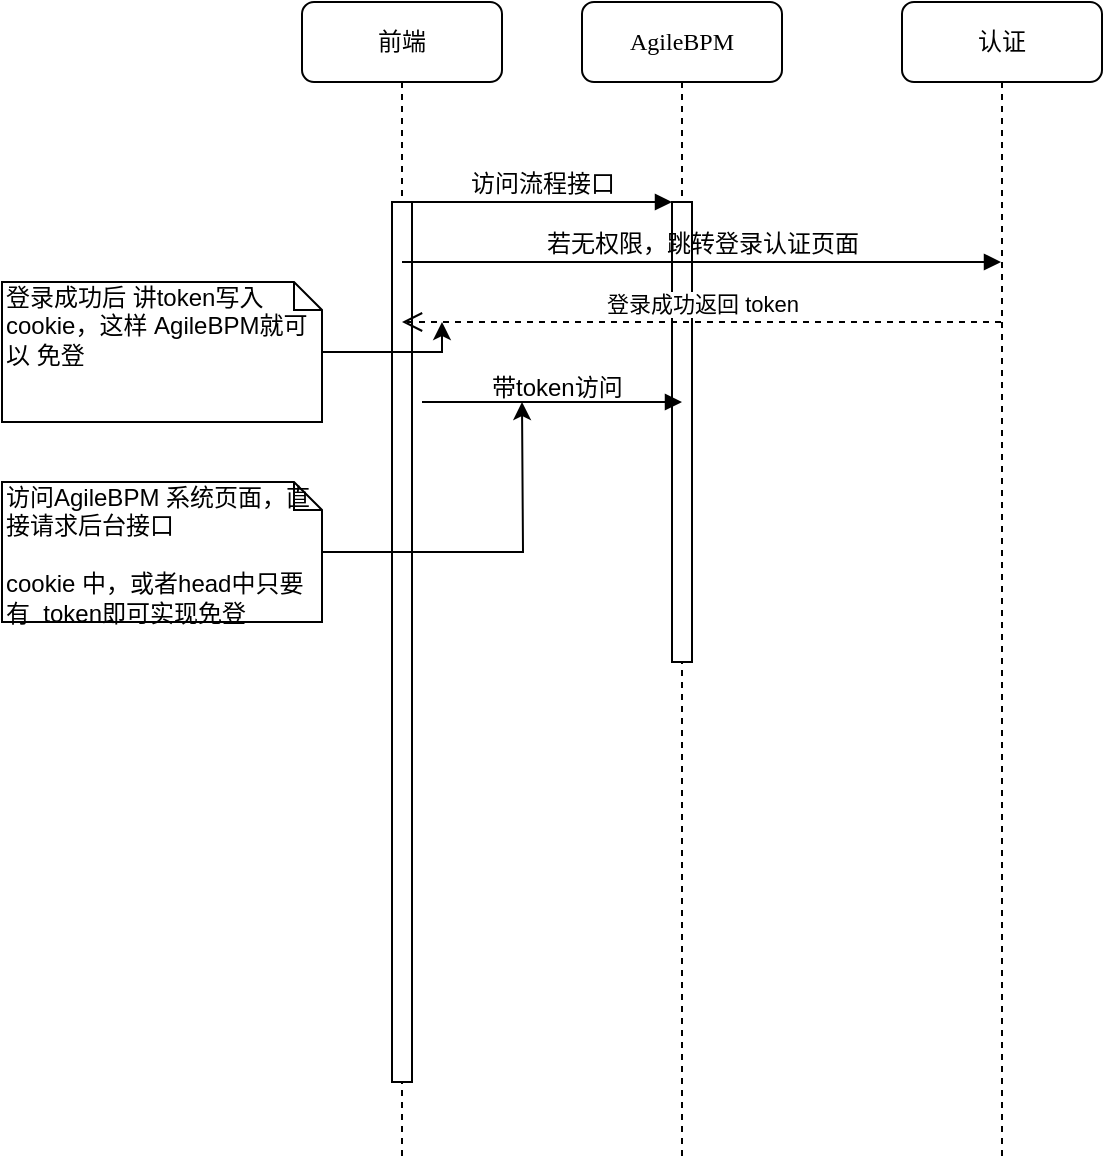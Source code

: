 <mxfile version="10.8.0" type="github"><diagram name="Page-1" id="13e1069c-82ec-6db2-03f1-153e76fe0fe0"><mxGraphModel dx="1796" dy="789" grid="1" gridSize="10" guides="1" tooltips="1" connect="1" arrows="1" fold="1" page="1" pageScale="1" pageWidth="1100" pageHeight="850" background="#ffffff" math="0" shadow="0"><root><mxCell id="0"/><mxCell id="1" parent="0"/><mxCell id="7baba1c4bc27f4b0-2" value="&lt;span&gt;AgileBPM&lt;/span&gt;" style="shape=umlLifeline;perimeter=lifelinePerimeter;whiteSpace=wrap;html=1;container=1;collapsible=0;recursiveResize=0;outlineConnect=0;rounded=1;shadow=0;comic=0;labelBackgroundColor=none;strokeColor=#000000;strokeWidth=1;fillColor=#FFFFFF;fontFamily=Verdana;fontSize=12;fontColor=#000000;align=center;" parent="1" vertex="1"><mxGeometry x="240" y="80" width="100" height="580" as="geometry"/></mxCell><mxCell id="7baba1c4bc27f4b0-10" value="" style="html=1;points=[];perimeter=orthogonalPerimeter;rounded=0;shadow=0;comic=0;labelBackgroundColor=none;strokeColor=#000000;strokeWidth=1;fillColor=#FFFFFF;fontFamily=Verdana;fontSize=12;fontColor=#000000;align=center;" parent="7baba1c4bc27f4b0-2" vertex="1"><mxGeometry x="45" y="100" width="10" height="230" as="geometry"/></mxCell><mxCell id="7baba1c4bc27f4b0-3" value="认证" style="shape=umlLifeline;perimeter=lifelinePerimeter;whiteSpace=wrap;html=1;container=1;collapsible=0;recursiveResize=0;outlineConnect=0;rounded=1;shadow=0;comic=0;labelBackgroundColor=none;strokeColor=#000000;strokeWidth=1;fillColor=#FFFFFF;fontFamily=Verdana;fontSize=12;fontColor=#000000;align=center;" parent="1" vertex="1"><mxGeometry x="400" y="80" width="100" height="580" as="geometry"/></mxCell><mxCell id="7baba1c4bc27f4b0-8" value="前端" style="shape=umlLifeline;perimeter=lifelinePerimeter;whiteSpace=wrap;html=1;container=1;collapsible=0;recursiveResize=0;outlineConnect=0;rounded=1;shadow=0;comic=0;labelBackgroundColor=none;strokeColor=#000000;strokeWidth=1;fillColor=#FFFFFF;fontFamily=Verdana;fontSize=12;fontColor=#000000;align=center;" parent="1" vertex="1"><mxGeometry x="100" y="80" width="100" height="580" as="geometry"/></mxCell><mxCell id="7baba1c4bc27f4b0-9" value="" style="html=1;points=[];perimeter=orthogonalPerimeter;rounded=0;shadow=0;comic=0;labelBackgroundColor=none;strokeColor=#000000;strokeWidth=1;fillColor=#FFFFFF;fontFamily=Verdana;fontSize=12;fontColor=#000000;align=center;" parent="7baba1c4bc27f4b0-8" vertex="1"><mxGeometry x="45" y="100" width="10" height="440" as="geometry"/></mxCell><mxCell id="un4294jLihn_lKGv8hkE-5" value="" style="endArrow=block;endFill=1;html=1;edgeStyle=orthogonalEdgeStyle;align=left;verticalAlign=top;" edge="1" parent="7baba1c4bc27f4b0-8"><mxGeometry x="-1" relative="1" as="geometry"><mxPoint x="60" y="200" as="sourcePoint"/><mxPoint x="190" y="200" as="targetPoint"/></mxGeometry></mxCell><mxCell id="un4294jLihn_lKGv8hkE-6" value="" style="resizable=0;html=1;align=left;verticalAlign=bottom;labelBackgroundColor=#ffffff;fontSize=10;" connectable="0" vertex="1" parent="un4294jLihn_lKGv8hkE-5"><mxGeometry x="-1" relative="1" as="geometry"/></mxCell><mxCell id="7baba1c4bc27f4b0-11" value="访问流程接口" style="html=1;verticalAlign=bottom;endArrow=block;entryX=0;entryY=0;labelBackgroundColor=none;fontFamily=Verdana;fontSize=12;edgeStyle=elbowEdgeStyle;elbow=vertical;" parent="1" source="7baba1c4bc27f4b0-9" target="7baba1c4bc27f4b0-10" edge="1"><mxGeometry relative="1" as="geometry"><mxPoint x="220" y="190" as="sourcePoint"/></mxGeometry></mxCell><mxCell id="7baba1c4bc27f4b0-14" value="若无权限，跳转登录认证页面" style="html=1;verticalAlign=bottom;endArrow=block;labelBackgroundColor=none;fontFamily=Verdana;fontSize=12;edgeStyle=elbowEdgeStyle;elbow=vertical;" parent="1" source="7baba1c4bc27f4b0-8" target="7baba1c4bc27f4b0-3" edge="1"><mxGeometry relative="1" as="geometry"><mxPoint x="370" y="200" as="sourcePoint"/><mxPoint x="445" y="200" as="targetPoint"/><Array as="points"><mxPoint x="390" y="210"/><mxPoint x="220" y="270"/></Array></mxGeometry></mxCell><mxCell id="un4294jLihn_lKGv8hkE-2" value="登录成功返回 token" style="html=1;verticalAlign=bottom;endArrow=open;dashed=1;endSize=8;" edge="1" parent="1" source="7baba1c4bc27f4b0-3" target="7baba1c4bc27f4b0-8"><mxGeometry relative="1" as="geometry"><mxPoint x="280" y="190" as="sourcePoint"/><mxPoint x="200" y="190" as="targetPoint"/><Array as="points"><mxPoint x="190" y="240"/></Array></mxGeometry></mxCell><mxCell id="un4294jLihn_lKGv8hkE-11" style="edgeStyle=orthogonalEdgeStyle;rounded=0;orthogonalLoop=1;jettySize=auto;html=1;" edge="1" parent="1" source="un4294jLihn_lKGv8hkE-10"><mxGeometry relative="1" as="geometry"><mxPoint x="170" y="240" as="targetPoint"/><Array as="points"><mxPoint x="170" y="255"/></Array></mxGeometry></mxCell><mxCell id="un4294jLihn_lKGv8hkE-10" value="登录成功后 讲token写入 cookie，这样 AgileBPM就可以 免登" style="shape=note;whiteSpace=wrap;html=1;size=14;verticalAlign=top;align=left;spacingTop=-6;" vertex="1" parent="1"><mxGeometry x="-50" y="220" width="160" height="70" as="geometry"/></mxCell><mxCell id="un4294jLihn_lKGv8hkE-16" style="edgeStyle=orthogonalEdgeStyle;rounded=0;orthogonalLoop=1;jettySize=auto;html=1;" edge="1" parent="1" source="un4294jLihn_lKGv8hkE-15"><mxGeometry relative="1" as="geometry"><mxPoint x="210" y="280" as="targetPoint"/></mxGeometry></mxCell><mxCell id="un4294jLihn_lKGv8hkE-15" value="访问AgileBPM 系统页面，直接请求后台接口&lt;br&gt;&lt;br&gt;cookie 中，或者head中只要有&amp;nbsp; token即可实现免登&lt;br&gt;" style="shape=note;whiteSpace=wrap;html=1;size=14;verticalAlign=top;align=left;spacingTop=-6;" vertex="1" parent="1"><mxGeometry x="-50" y="320" width="160" height="70" as="geometry"/></mxCell><mxCell id="un4294jLihn_lKGv8hkE-17" value="带token访问" style="text;html=1;resizable=0;points=[];autosize=1;align=left;verticalAlign=top;spacingTop=-4;" vertex="1" parent="1"><mxGeometry x="193" y="263" width="80" height="20" as="geometry"/></mxCell></root></mxGraphModel></diagram></mxfile>